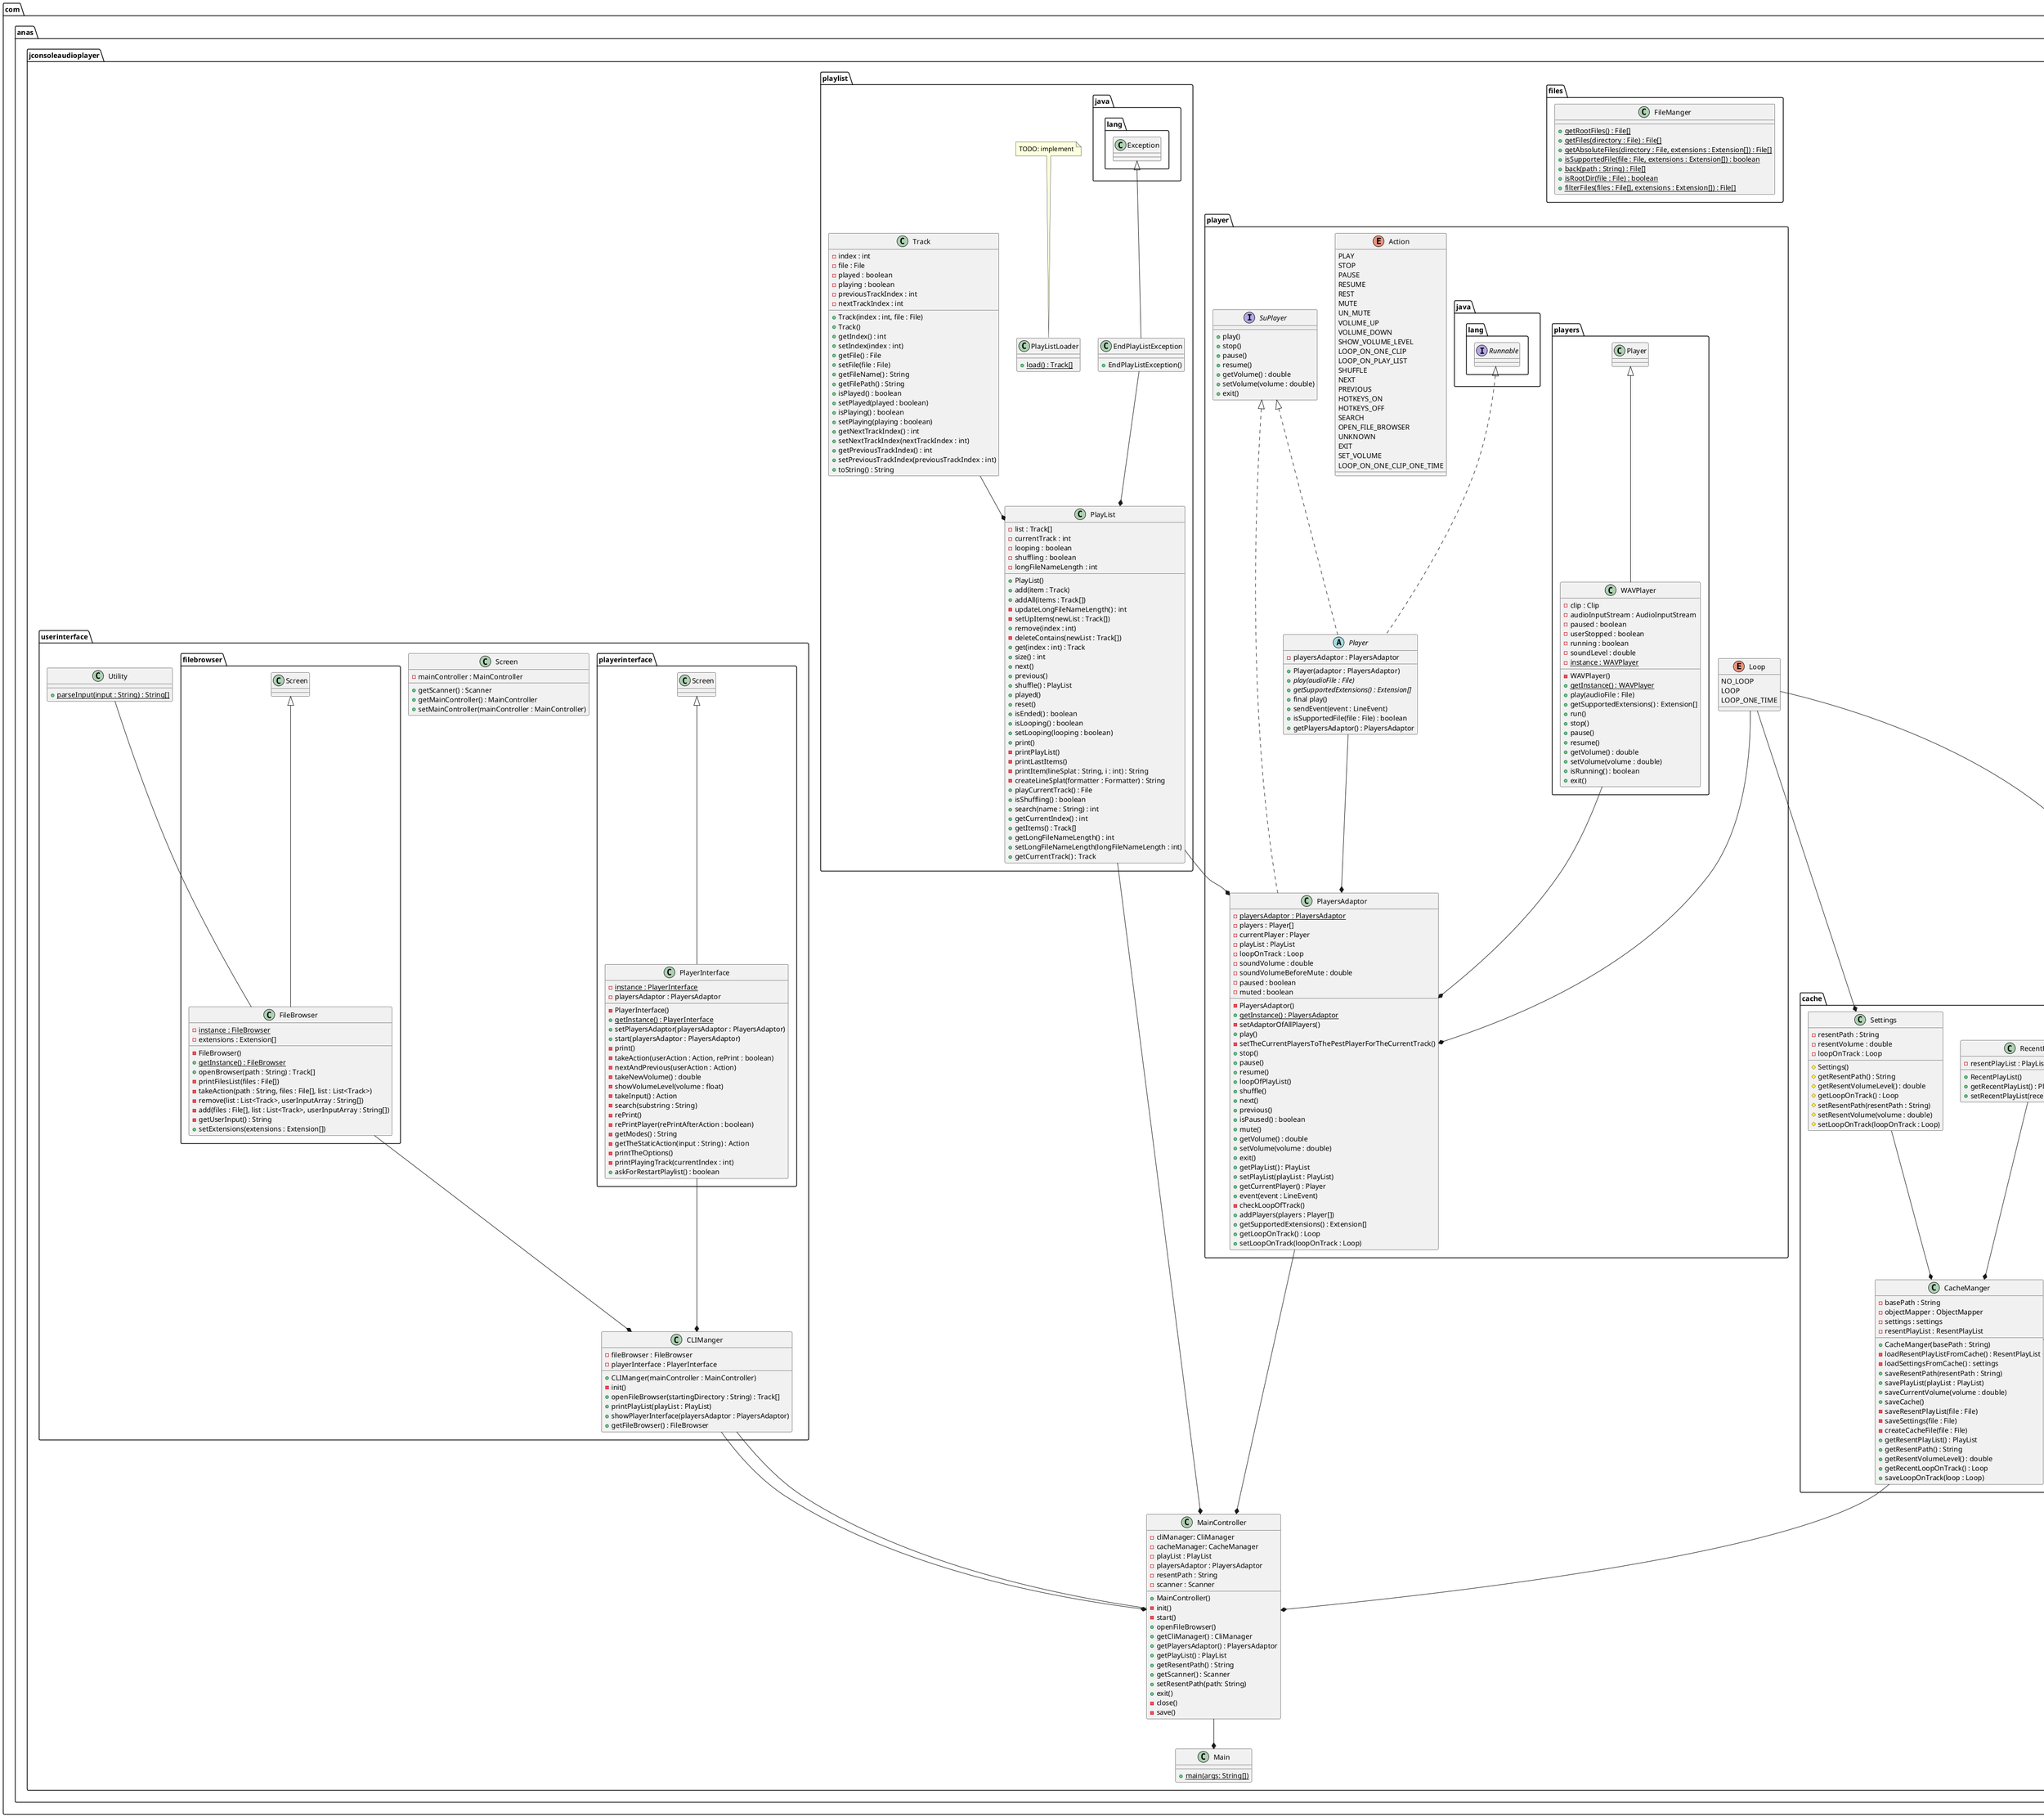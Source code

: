 @startuml
'https://plantuml.com/class-diagram

package "com.anas.jconsoleaudioplayer" {
     ' Main controller
     class MainController {
        - cliManager: CliManager
        - cacheManager: CacheManager
        - playList : PlayList
        - playersAdaptor : PlayersAdaptor
        - resentPath : String
        - scanner : Scanner

        + MainController()
        - init()
        - start()
        + openFileBrowser()
        + getCliManager() : CliManager
        + getPlayersAdaptor() : PlayersAdaptor
        + getPlayList() : PlayList
        + getResentPath() : String
        + getScanner() : Scanner
        + setResentPath(path: String)
        + exit()
        - close()
        - save()
     }

     ' Main class
     class Main {
        + {static} main(args: String[])
     }

    MainController --* Main

    ' Cache management package
    package "cache" {
        class CacheManger {
            - basePath : String
            - objectMapper : ObjectMapper
            - settings : settings
            - resentPlayList : ResentPlayList

            + CacheManger(basePath : String)
            - loadResentPlayListFromCache() : ResentPlayList
            - loadSettingsFromCache() : settings
            + saveResentPath(resentPath : String)
            + savePlayList(playList : PlayList)
            + saveCurrentVolume(volume : double)
            + saveCache()
            - saveResentPlayList(file : File)
            - saveSettings(file : File)
            - createCacheFile(file : File)
            + getResentPlayList() : PlayList
            + getResentPath() : String
            + getResentVolumeLevel() : double
            + getRecentLoopOnTrack() : Loop
            + saveLoopOnTrack(loop : Loop)
        }

        class RecentPlayList {
            - resentPlayList : PlayList

            + RecentPlayList()
            + getRecentPlayList() : PlayList
            + setRecentPlayList(recentPlayList : PlayList)
        }

        RecentPlayList --* CacheManger

        class Settings {
            - resentPath : String
            - resentVolume : double
            - loopOnTrack : Loop

            # Settings()
            # getResentPath() : String
            # getResentVolumeLevel() : double
            # getLoopOnTrack() : Loop
            # setResentPath(resentPath : String)
            # setResentVolume(volume : double)
            # setLoopOnTrack(loopOnTrack : Loop)
        }

        Settings --* CacheManger
    }

    ' File management package
    package "files" {
        class FileManger {
            + {static} getRootFiles() : File[]
            + {static} getFiles(directory : File) : File[]
            + {static} getAbsoluteFiles(directory : File, extensions : Extension[]) : File[]
            + {static} isSupportedFile(file : File, extensions : Extension[]) : boolean
            + {static} back(path : String) : File[]
            + {static} isRootDir(file : File) : boolean
            + {static} filterFiles(files : File[], extensions : Extension[]) : File[]
        }
    }

    ' Player management package
    package "player" {
        enum Action {
            PLAY
            STOP
            PAUSE
            RESUME
            REST
            MUTE
            UN_MUTE
            VOLUME_UP
            VOLUME_DOWN
            SHOW_VOLUME_LEVEL
            LOOP_ON_ONE_CLIP
            LOOP_ON_PLAY_LIST
            SHUFFLE
            NEXT
            PREVIOUS
            HOTKEYS_ON
            HOTKEYS_OFF
            SEARCH
            OPEN_FILE_BROWSER
            UNKNOWN
            EXIT
            SET_VOLUME
            LOOP_ON_ONE_CLIP_ONE_TIME
        }

        enum Loop {
            NO_LOOP
            LOOP
            LOOP_ONE_TIME
        }

        Loop --* Settings
        Loop -- CacheManger

        abstract class Player implements SuPlayer, java.lang.Runnable {
            - playersAdaptor : PlayersAdaptor

            + Player(adaptor : PlayersAdaptor)
            + {abstract} play(audioFile : File)
            + {abstract} getSupportedExtensions() : Extension[]
            + final play()
            + sendEvent(event : LineEvent)
            + isSupportedFile(file : File) : boolean
            + getPlayersAdaptor() : PlayersAdaptor
        }

        Player --* PlayersAdaptor
        Loop --* PlayersAdaptor

        class PlayersAdaptor implements SuPlayer {
            - {static} playersAdaptor : PlayersAdaptor
            - players : Player[]
            - currentPlayer : Player
            - playList : PlayList
            - loopOnTrack : Loop
            - soundVolume : double
            - soundVolumeBeforeMute : double
            - paused : boolean
            - muted : boolean

            - PlayersAdaptor()
            + {static} getInstance() : PlayersAdaptor
            - setAdaptorOfAllPlayers()
            + play()
            - setTheCurrentPlayersToThePestPlayerForTheCurrentTrack()
            + stop()
            + pause()
            + resume()
            + loopOfPlayList()
            + shuffle()
            + next()
            + previous()
            + isPaused() : boolean
            + mute()
            + getVolume() : double
            + setVolume(volume : double)
            + exit()
            + getPlayList() : PlayList
            + setPlayList(playList : PlayList)
            + getCurrentPlayer() : Player
            + event(event : LineEvent)
            - checkLoopOfTrack()
            + addPlayers(players : Player[])
            + getSupportedExtensions() : Extension[]
            + getLoopOnTrack() : Loop
            + setLoopOnTrack(loopOnTrack : Loop)
        }

        interface SuPlayer {
            + play()
            + stop()
            + pause()
            + resume()
            + getVolume() : double
            + setVolume(volume : double)
            + exit()
        }

        ' Players package
        package "players" {
            class WAVPlayer extends Player {
                - clip : Clip
                - audioInputStream : AudioInputStream
                - paused : boolean
                - userStopped : boolean
                - running : boolean
                - soundLevel : double
                - {static} instance : WAVPlayer

                - WAVPlayer()
                + {static} getInstance() : WAVPlayer
                + play(audioFile : File)
                + getSupportedExtensions() : Extension[]
                + run()
                + stop()
                + pause()
                + resume()
                + getVolume() : double
                + setVolume(volume : double)
                + isRunning() : boolean
                + exit()
            }

            WAVPlayer --* PlayersAdaptor
        }
    }

    ' Playlist management package
    package "playlist" {
        class EndPlayListException extends java.lang.Exception {
            + EndPlayListException()
        }

        EndPlayListException --* PlayList

        class PlayList {
            - list : Track[]
            - currentTrack : int
            - looping : boolean
            - shuffling : boolean
            - longFileNameLength : int

            + PlayList()
            + add(item : Track)
            + addAll(items : Track[])
            - updateLongFileNameLength() : int
            - setUpItems(newList : Track[])
            + remove(index : int)
            - deleteContains(newList : Track[])
            +  get(index : int) : Track
            + size() : int
            + next()
            + previous()
            + shuffle() : PlayList
            + played()
            + reset()
            + isEnded() : boolean
            + isLooping() : boolean
            + setLooping(looping : boolean)
            + print()
            - printPlayList()
            - printLastItems()
            - printItem(lineSplat : String, i : int) : String
            - createLineSplat(formatter : Formatter) : String
            + playCurrentTrack() : File
            + isShuffling() : boolean
            + search(name : String) : int
            + getCurrentIndex() : int
            + getItems() : Track[]
            + getLongFileNameLength() : int
            + setLongFileNameLength(longFileNameLength : int)
            + getCurrentTrack() : Track
        }

        PlayList --* PlayersAdaptor

        class PlayListLoader {
            + {static} load() : Track[]
        }

        note top of PlayListLoader : TODO: implement

        class Track {
            - index : int
            - file : File
            - played : boolean
            - playing : boolean
            - previousTrackIndex : int
            - nextTrackIndex : int

            + Track(index : int, file : File)
            + Track()
            + getIndex() : int
            + setIndex(index : int)
            + getFile() : File
            + setFile(file : File)
            + getFileName() : String
            + getFilePath() : String
            + isPlayed() : boolean
            + setPlayed(played : boolean)
            + isPlaying() : boolean
            + setPlaying(playing : boolean)
            + getNextTrackIndex() : int
            + setNextTrackIndex(nextTrackIndex : int)
            + getPreviousTrackIndex() : int
            + setPreviousTrackIndex(previousTrackIndex : int)
            + toString() : String
        }

        Track --* PlayList

    }

    ' User interface package
    package "userinterface" {
        class Screen {
            - mainController : MainController
            + getScanner() : Scanner
            + getMainController() : MainController
            + setMainController(mainController : MainController)
        }

        ' File chooser package or file browser
        package "filebrowser" {
            class FileBrowser extends Screen {
                - {static} instance : FileBrowser
                - extensions : Extension[]

                - FileBrowser()
                + {static} getInstance() : FileBrowser
                + openBrowser(path : String) : Track[]
                - printFilesList(files : File[])
                - takeAction(path : String, files : File[], list : List<Track>)
                - remove(list : List<Track>, userInputArray : String[])
                - add(files : File[], list : List<Track>, userInputArray : String[])
                - getUserInput() : String
                + setExtensions(extensions : Extension[])
            }
        }
        ' Player interface package
        package "playerinterface" {
            class PlayerInterface extends Screen {
                - {static} instance : PlayerInterface
                - playersAdaptor : PlayersAdaptor

                - PlayerInterface()
                + {static} getInstance() : PlayerInterface
                + setPlayersAdaptor(playersAdaptor : PlayersAdaptor)
                + start(playersAdaptor : PlayersAdaptor)
                - print()
                - takeAction(userAction : Action, rePrint : boolean)
                - nextAndPrevious(userAction : Action)
                - takeNewVolume() : double
                - showVolumeLevel(volume : float)
                - takeInput() : Action
                - search(substring : String)
                - rePrint()
                - rePrintPlayer(rePrintAfterAction : boolean)
                - getModes() : String
                - getTheStaticAction(input : String) : Action
                - printTheOptions()
                - printPlayingTrack(currentIndex : int)
                + askForRestartPlaylist() : boolean
            }
        }

        class CLIManger {
            - fileBrowser : FileBrowser
            - playerInterface : PlayerInterface

            + CLIManger(mainController : MainController)
            - init()
            + openFileBrowser(startingDirectory : String) : Track[]
            + printPlayList(playList : PlayList)
            + showPlayerInterface(playersAdaptor : PlayersAdaptor)
            + getFileBrowser() : FileBrowser
        }

        FileBrowser --* CLIManger
        PlayerInterface --* CLIManger
        MainController -- CLIManger

        class Utility {
            + {static} parseInput(input : String) : String[]
        }

        Utility -- FileBrowser
    }

    CLIManger --* MainController
    CacheManger --* MainController
    PlayList --* MainController
    PlayersAdaptor --* MainController
}
@enduml